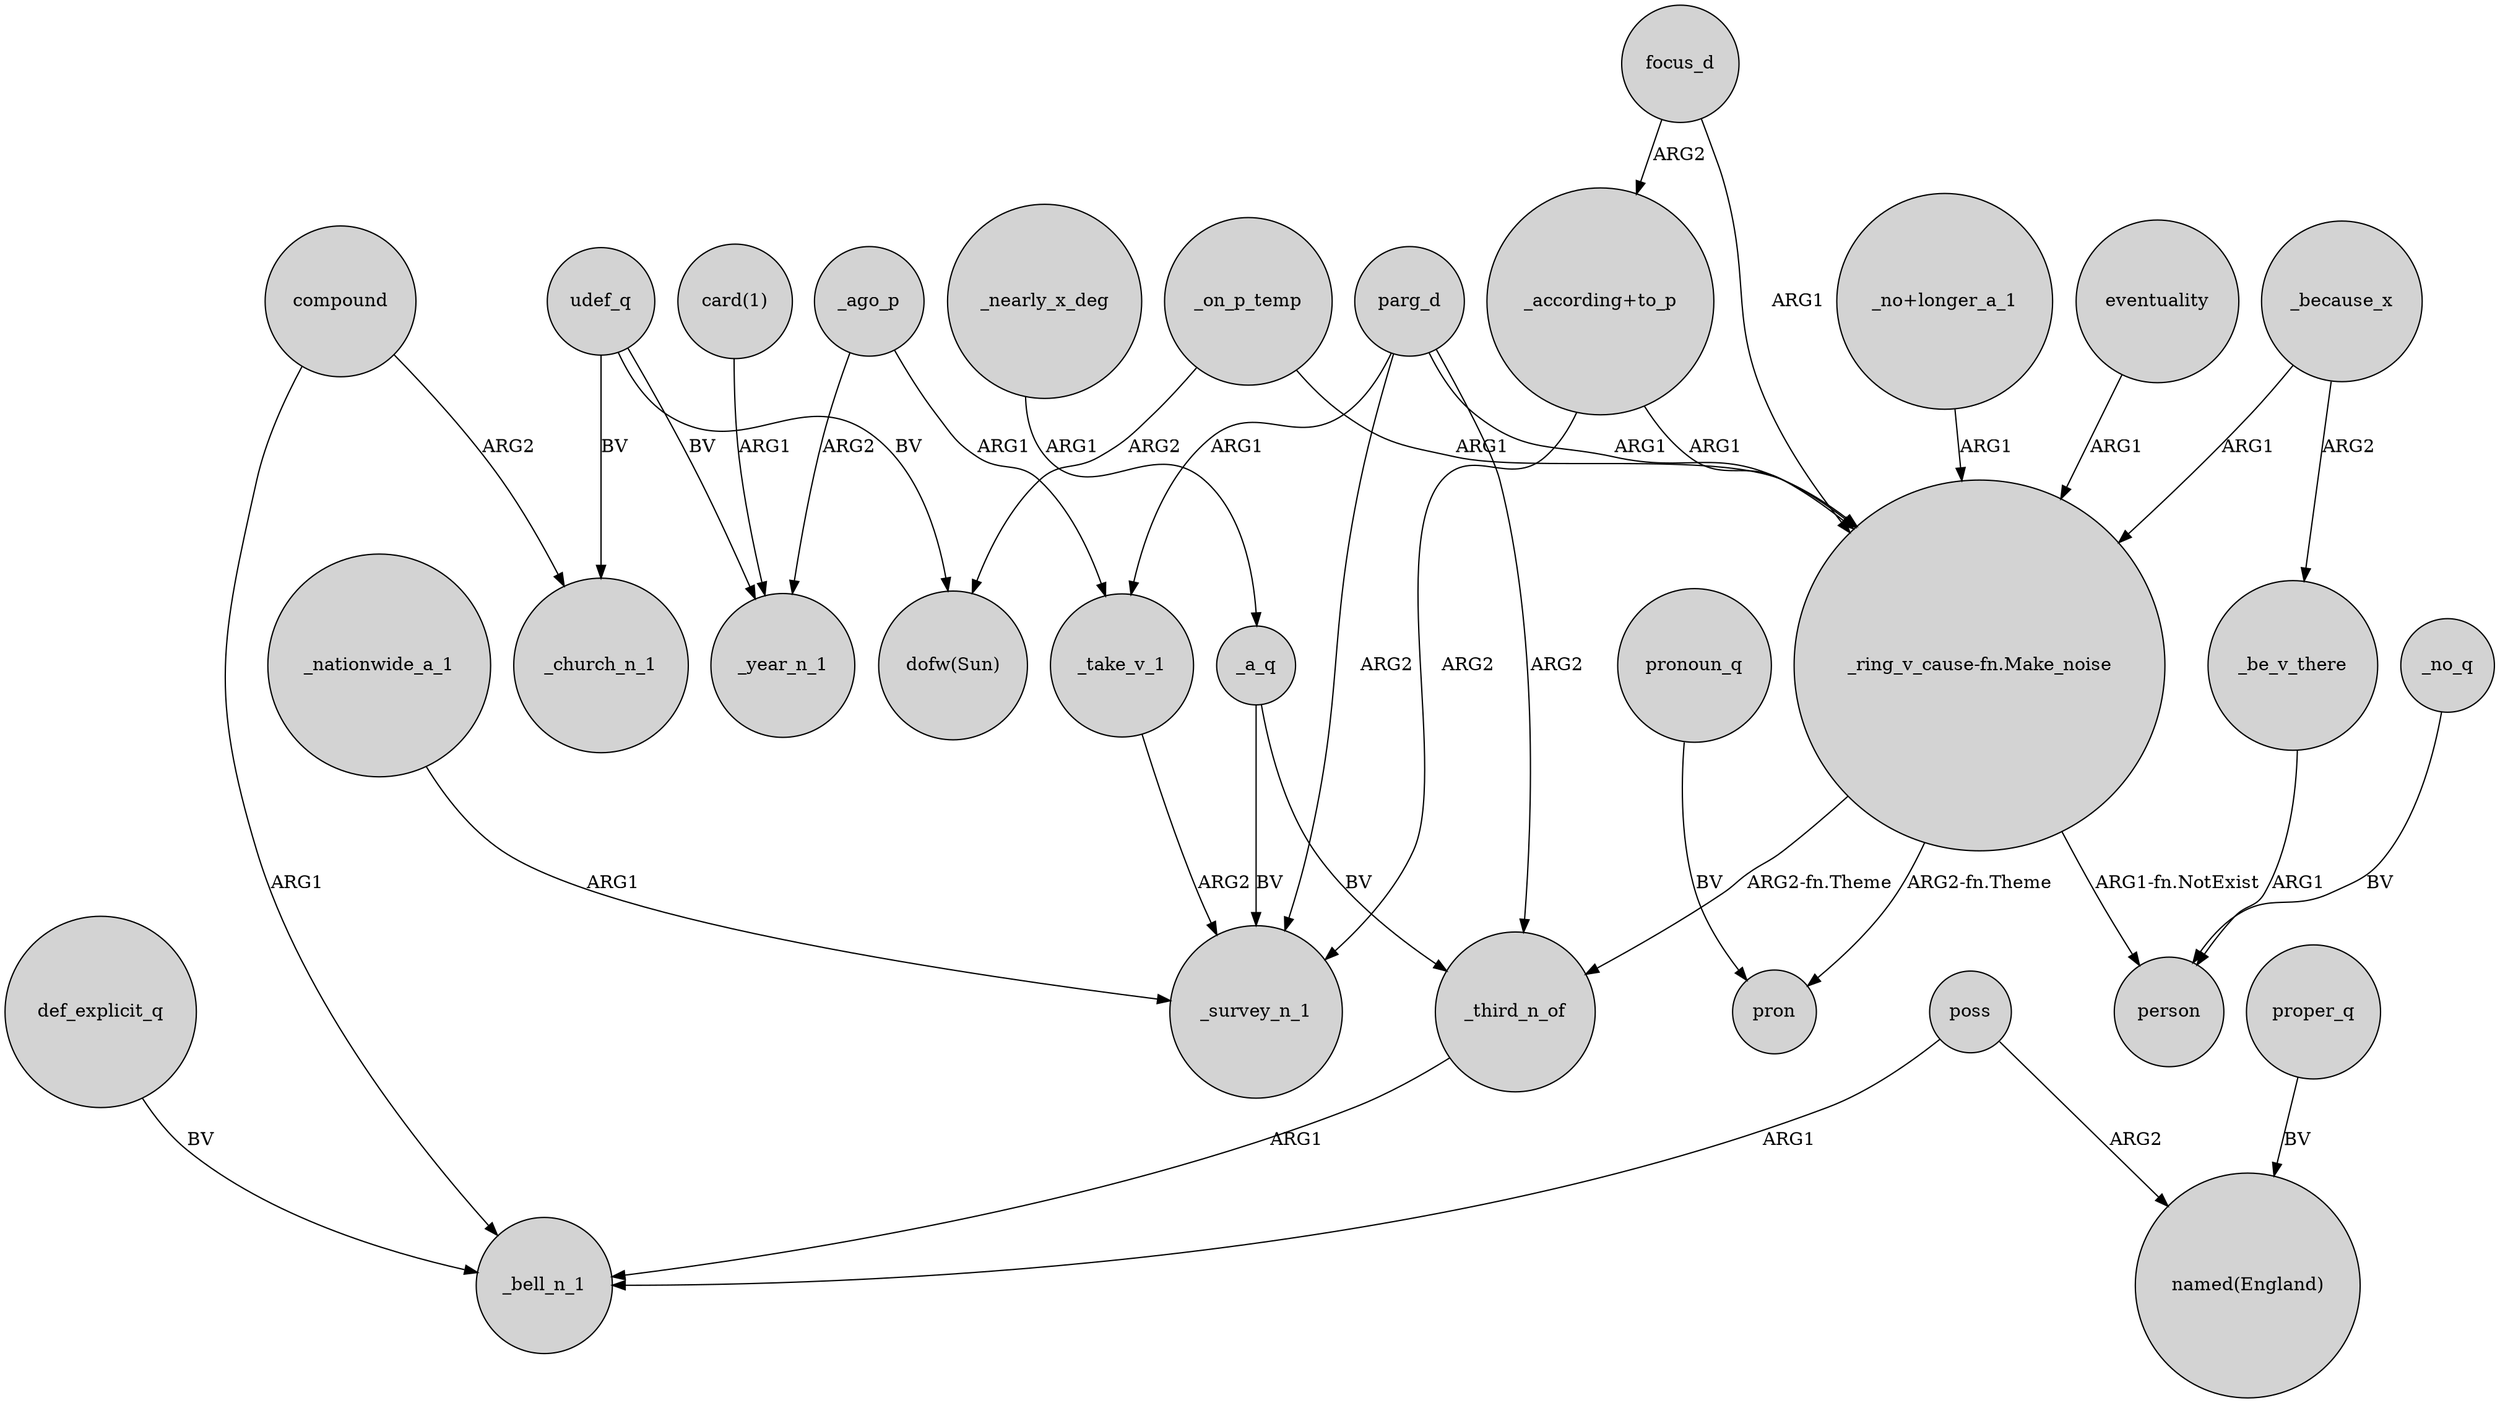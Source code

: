 digraph {
	node [shape=circle style=filled]
	parg_d -> "_ring_v_cause-fn.Make_noise" [label=ARG1]
	compound -> _bell_n_1 [label=ARG1]
	parg_d -> _survey_n_1 [label=ARG2]
	"_no+longer_a_1" -> "_ring_v_cause-fn.Make_noise" [label=ARG1]
	compound -> _church_n_1 [label=ARG2]
	udef_q -> "dofw(Sun)" [label=BV]
	eventuality -> "_ring_v_cause-fn.Make_noise" [label=ARG1]
	_because_x -> _be_v_there [label=ARG2]
	_nationwide_a_1 -> _survey_n_1 [label=ARG1]
	proper_q -> "named(England)" [label=BV]
	_on_p_temp -> "dofw(Sun)" [label=ARG2]
	parg_d -> _third_n_of [label=ARG2]
	_be_v_there -> person [label=ARG1]
	"_according+to_p" -> "_ring_v_cause-fn.Make_noise" [label=ARG1]
	"_according+to_p" -> _survey_n_1 [label=ARG2]
	poss -> _bell_n_1 [label=ARG1]
	_a_q -> _survey_n_1 [label=BV]
	_ago_p -> _take_v_1 [label=ARG1]
	_on_p_temp -> "_ring_v_cause-fn.Make_noise" [label=ARG1]
	_ago_p -> _year_n_1 [label=ARG2]
	_third_n_of -> _bell_n_1 [label=ARG1]
	pronoun_q -> pron [label=BV]
	_take_v_1 -> _survey_n_1 [label=ARG2]
	_no_q -> person [label=BV]
	focus_d -> "_according+to_p" [label=ARG2]
	_a_q -> _third_n_of [label=BV]
	focus_d -> "_ring_v_cause-fn.Make_noise" [label=ARG1]
	"card(1)" -> _year_n_1 [label=ARG1]
	def_explicit_q -> _bell_n_1 [label=BV]
	udef_q -> _year_n_1 [label=BV]
	udef_q -> _church_n_1 [label=BV]
	_nearly_x_deg -> _a_q [label=ARG1]
	"_ring_v_cause-fn.Make_noise" -> person [label="ARG1-fn.NotExist"]
	"_ring_v_cause-fn.Make_noise" -> pron [label="ARG2-fn.Theme"]
	_because_x -> "_ring_v_cause-fn.Make_noise" [label=ARG1]
	poss -> "named(England)" [label=ARG2]
	"_ring_v_cause-fn.Make_noise" -> _third_n_of [label="ARG2-fn.Theme"]
	parg_d -> _take_v_1 [label=ARG1]
}
